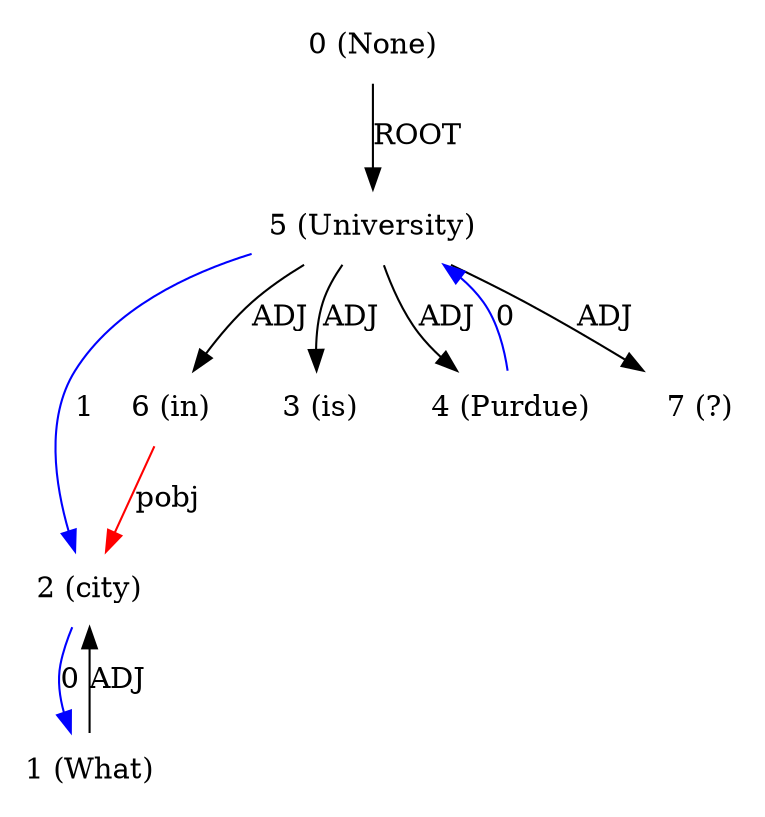 digraph G{
edge [dir=forward]
node [shape=plaintext]

0 [label="0 (None)"]
0 -> 5 [label="ROOT"]
1 [label="1 (What)"]
1 -> 2 [label="ADJ"]
2 [label="2 (city)"]
2 -> 1 [label="0", color="blue"]
6 -> 2 [label="pobj", color="red"]
3 [label="3 (is)"]
4 [label="4 (Purdue)"]
4 -> 5 [label="0", color="blue"]
5 [label="5 (University)"]
5 -> 2 [label="1", color="blue"]
5 -> 3 [label="ADJ"]
5 -> 4 [label="ADJ"]
5 -> 6 [label="ADJ"]
5 -> 7 [label="ADJ"]
6 [label="6 (in)"]
7 [label="7 (?)"]
}

